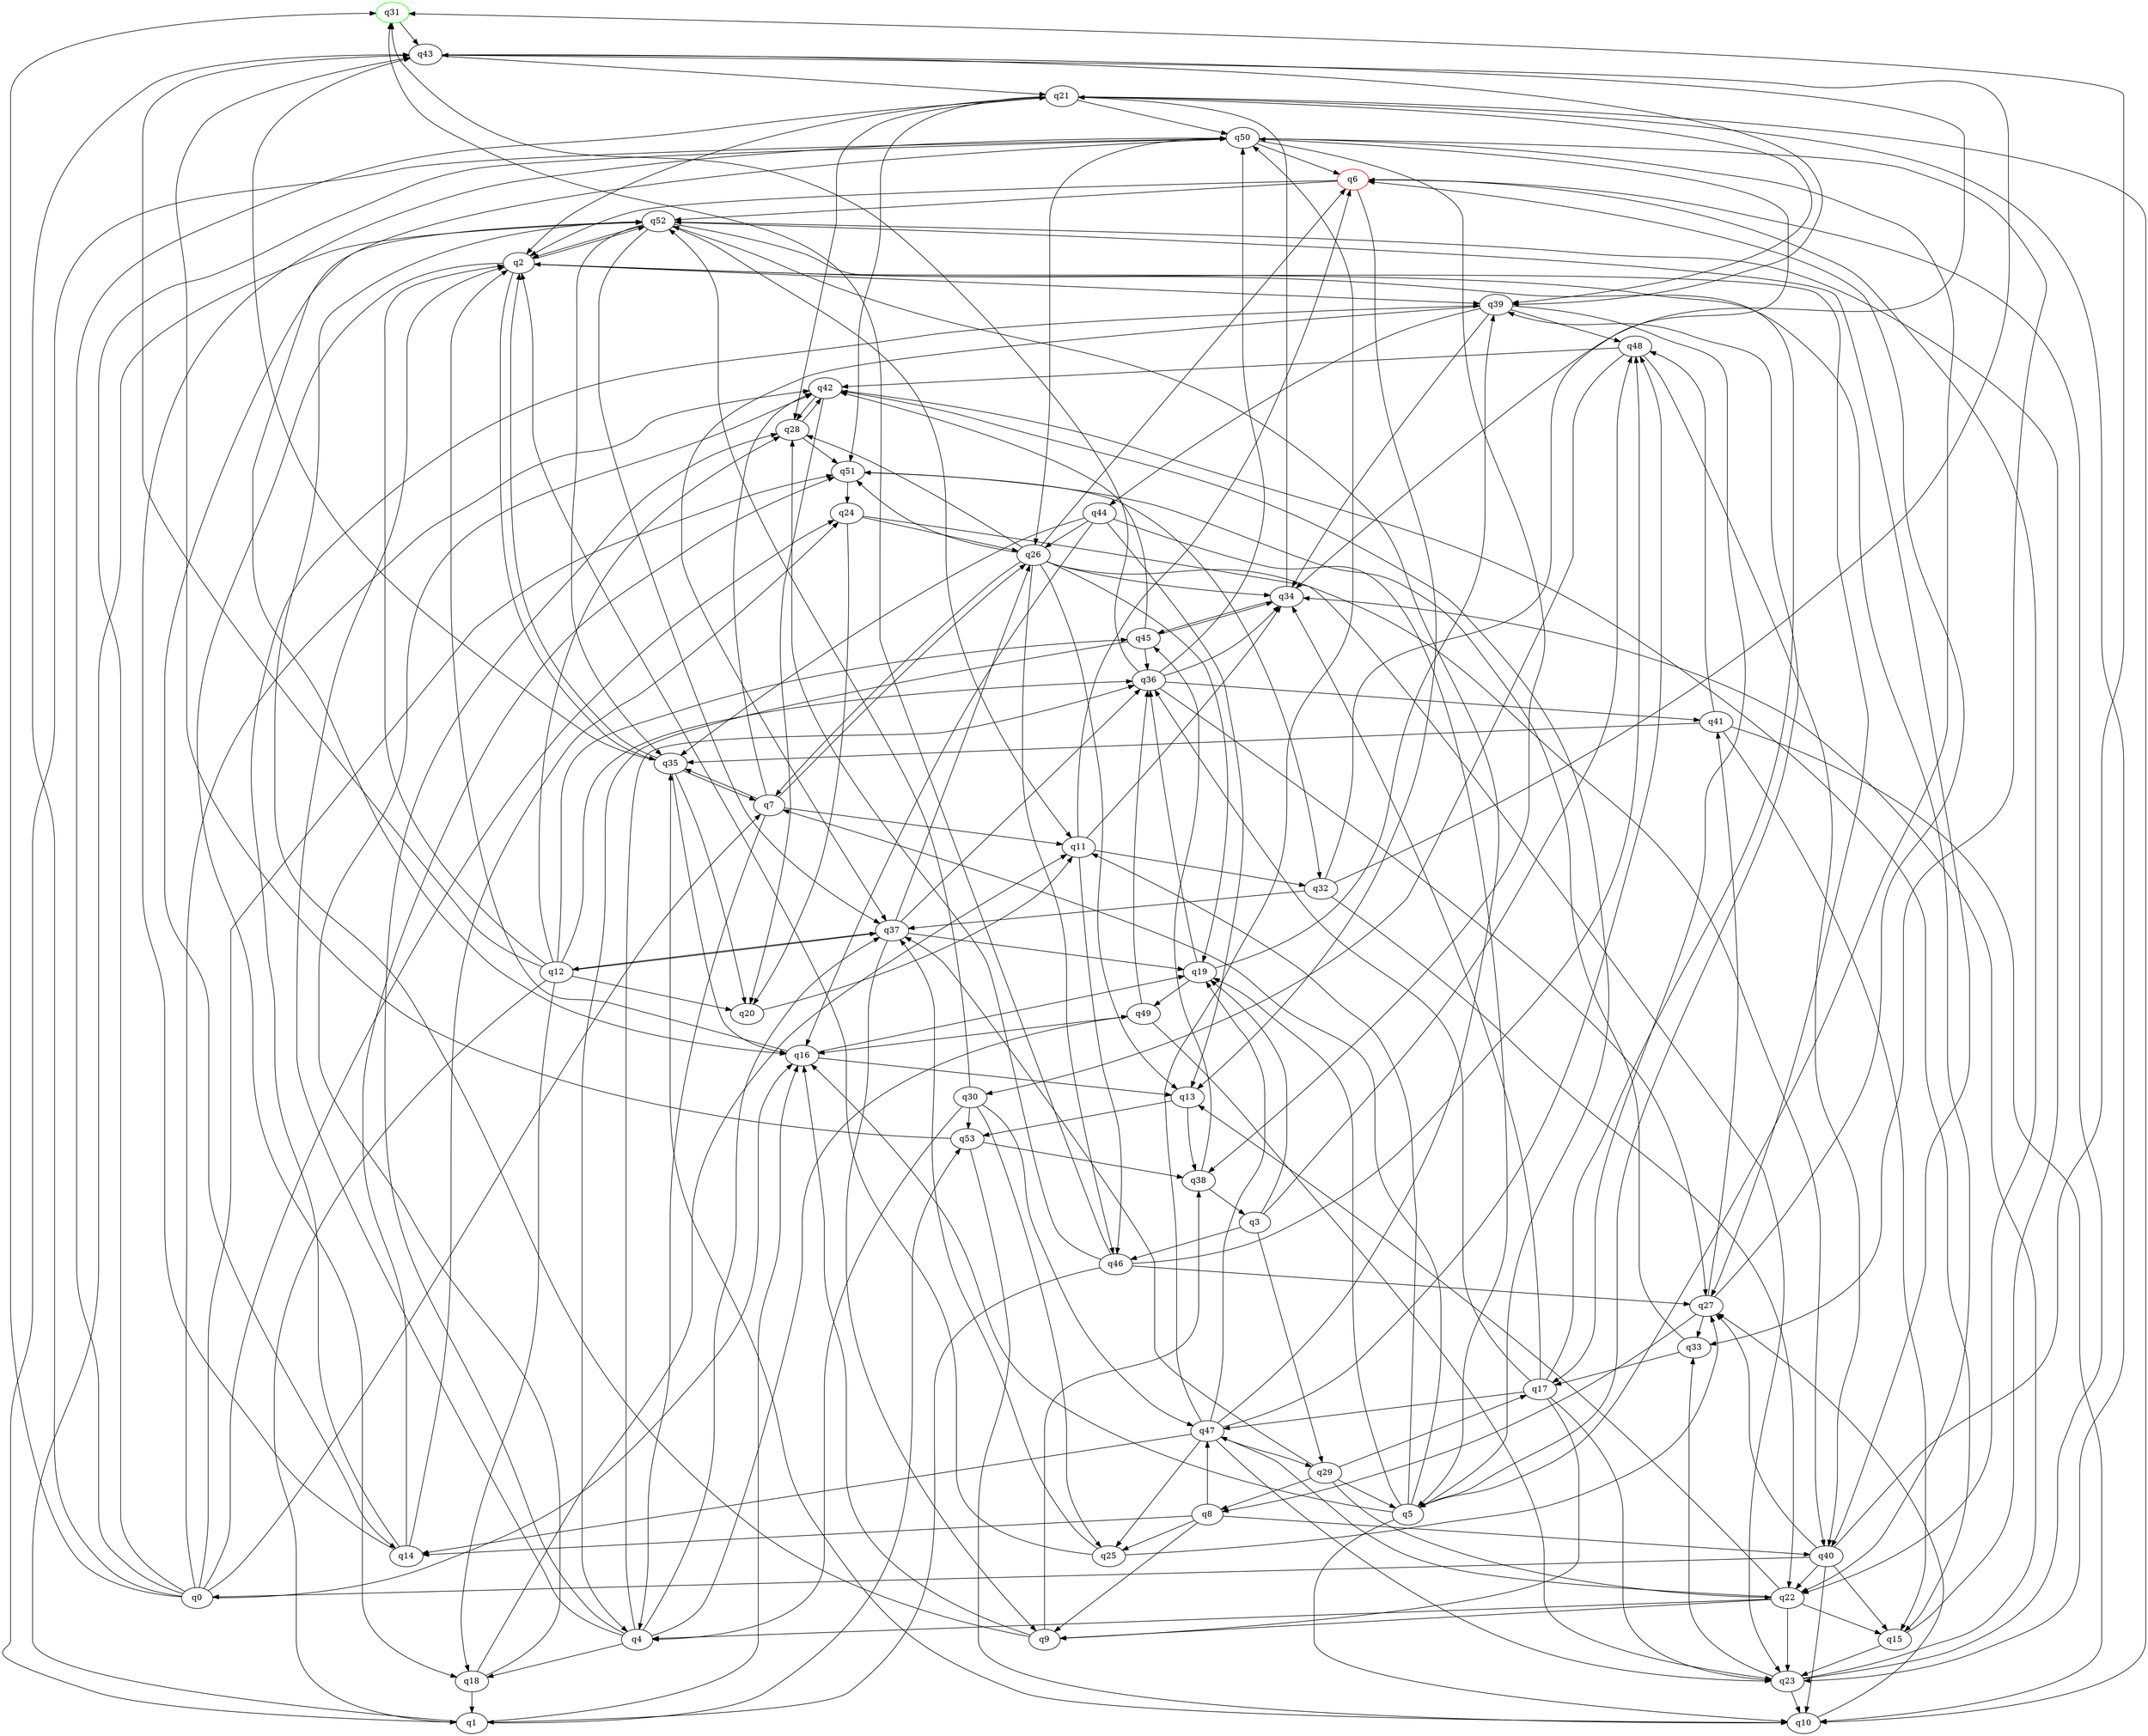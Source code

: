 digraph A{
q31 [initial=1,color=green];
q6 [final=1,color=red];
q0 -> q7;
q0 -> q16;
q0 -> q21;
q0 -> q24;
q0 -> q31;
q0 -> q42;
q0 -> q43;
q0 -> q50;
q0 -> q51;
q1 -> q16;
q1 -> q52;
q1 -> q53;
q2 -> q18;
q2 -> q22;
q2 -> q35;
q2 -> q39;
q2 -> q52;
q3 -> q19;
q3 -> q29;
q3 -> q46;
q3 -> q48;
q4 -> q2;
q4 -> q18;
q4 -> q28;
q4 -> q36;
q4 -> q37;
q4 -> q49;
q5 -> q7;
q5 -> q10;
q5 -> q11;
q5 -> q16;
q5 -> q19;
q5 -> q39;
q5 -> q42;
q6 -> q2;
q6 -> q13;
q6 -> q22;
q6 -> q52;
q7 -> q4;
q7 -> q11;
q7 -> q26;
q7 -> q35;
q7 -> q42;
q8 -> q9;
q8 -> q14;
q8 -> q25;
q8 -> q40;
q8 -> q47;
q9 -> q16;
q9 -> q38;
q9 -> q52;
q10 -> q27;
q10 -> q35;
q11 -> q6;
q11 -> q32;
q11 -> q34;
q11 -> q46;
q12 -> q1;
q12 -> q2;
q12 -> q18;
q12 -> q20;
q12 -> q28;
q12 -> q36;
q12 -> q37;
q12 -> q43;
q12 -> q45;
q13 -> q38;
q13 -> q53;
q14 -> q24;
q14 -> q39;
q14 -> q50;
q14 -> q51;
q15 -> q23;
q15 -> q52;
q16 -> q2;
q16 -> q13;
q16 -> q19;
q17 -> q2;
q17 -> q9;
q17 -> q23;
q17 -> q34;
q17 -> q36;
q17 -> q47;
q18 -> q1;
q18 -> q11;
q18 -> q42;
q19 -> q36;
q19 -> q39;
q19 -> q49;
q20 -> q11;
q21 -> q2;
q21 -> q10;
q21 -> q23;
q21 -> q28;
q21 -> q39;
q21 -> q50;
q21 -> q51;
q22 -> q4;
q22 -> q9;
q22 -> q13;
q22 -> q15;
q22 -> q23;
q22 -> q47;
q23 -> q6;
q23 -> q10;
q23 -> q33;
q23 -> q34;
q24 -> q20;
q24 -> q23;
q24 -> q26;
q25 -> q2;
q25 -> q27;
q25 -> q37;
q26 -> q6;
q26 -> q7;
q26 -> q13;
q26 -> q19;
q26 -> q28;
q26 -> q34;
q26 -> q40;
q26 -> q46;
q26 -> q51;
q27 -> q6;
q27 -> q8;
q27 -> q33;
q27 -> q41;
q28 -> q42;
q28 -> q51;
q29 -> q5;
q29 -> q8;
q29 -> q17;
q29 -> q22;
q29 -> q37;
q30 -> q4;
q30 -> q25;
q30 -> q47;
q30 -> q52;
q30 -> q53;
q31 -> q43;
q32 -> q22;
q32 -> q37;
q32 -> q43;
q32 -> q50;
q33 -> q17;
q33 -> q51;
q34 -> q21;
q34 -> q45;
q35 -> q2;
q35 -> q7;
q35 -> q16;
q35 -> q20;
q35 -> q43;
q36 -> q27;
q36 -> q31;
q36 -> q34;
q36 -> q41;
q36 -> q50;
q37 -> q9;
q37 -> q12;
q37 -> q19;
q37 -> q26;
q37 -> q36;
q38 -> q3;
q38 -> q45;
q39 -> q17;
q39 -> q34;
q39 -> q37;
q39 -> q44;
q39 -> q48;
q40 -> q0;
q40 -> q10;
q40 -> q15;
q40 -> q22;
q40 -> q27;
q40 -> q31;
q41 -> q10;
q41 -> q15;
q41 -> q35;
q41 -> q48;
q42 -> q15;
q42 -> q20;
q42 -> q28;
q43 -> q21;
q43 -> q34;
q43 -> q39;
q44 -> q5;
q44 -> q13;
q44 -> q16;
q44 -> q26;
q44 -> q35;
q45 -> q4;
q45 -> q34;
q45 -> q36;
q45 -> q42;
q46 -> q1;
q46 -> q27;
q46 -> q28;
q46 -> q31;
q46 -> q48;
q47 -> q14;
q47 -> q19;
q47 -> q23;
q47 -> q25;
q47 -> q29;
q47 -> q48;
q47 -> q50;
q47 -> q52;
q48 -> q30;
q48 -> q40;
q48 -> q42;
q49 -> q16;
q49 -> q23;
q49 -> q36;
q50 -> q1;
q50 -> q5;
q50 -> q6;
q50 -> q16;
q50 -> q26;
q50 -> q33;
q50 -> q38;
q51 -> q24;
q51 -> q32;
q52 -> q2;
q52 -> q11;
q52 -> q14;
q52 -> q27;
q52 -> q35;
q52 -> q37;
q52 -> q40;
q53 -> q10;
q53 -> q38;
q53 -> q43;
}